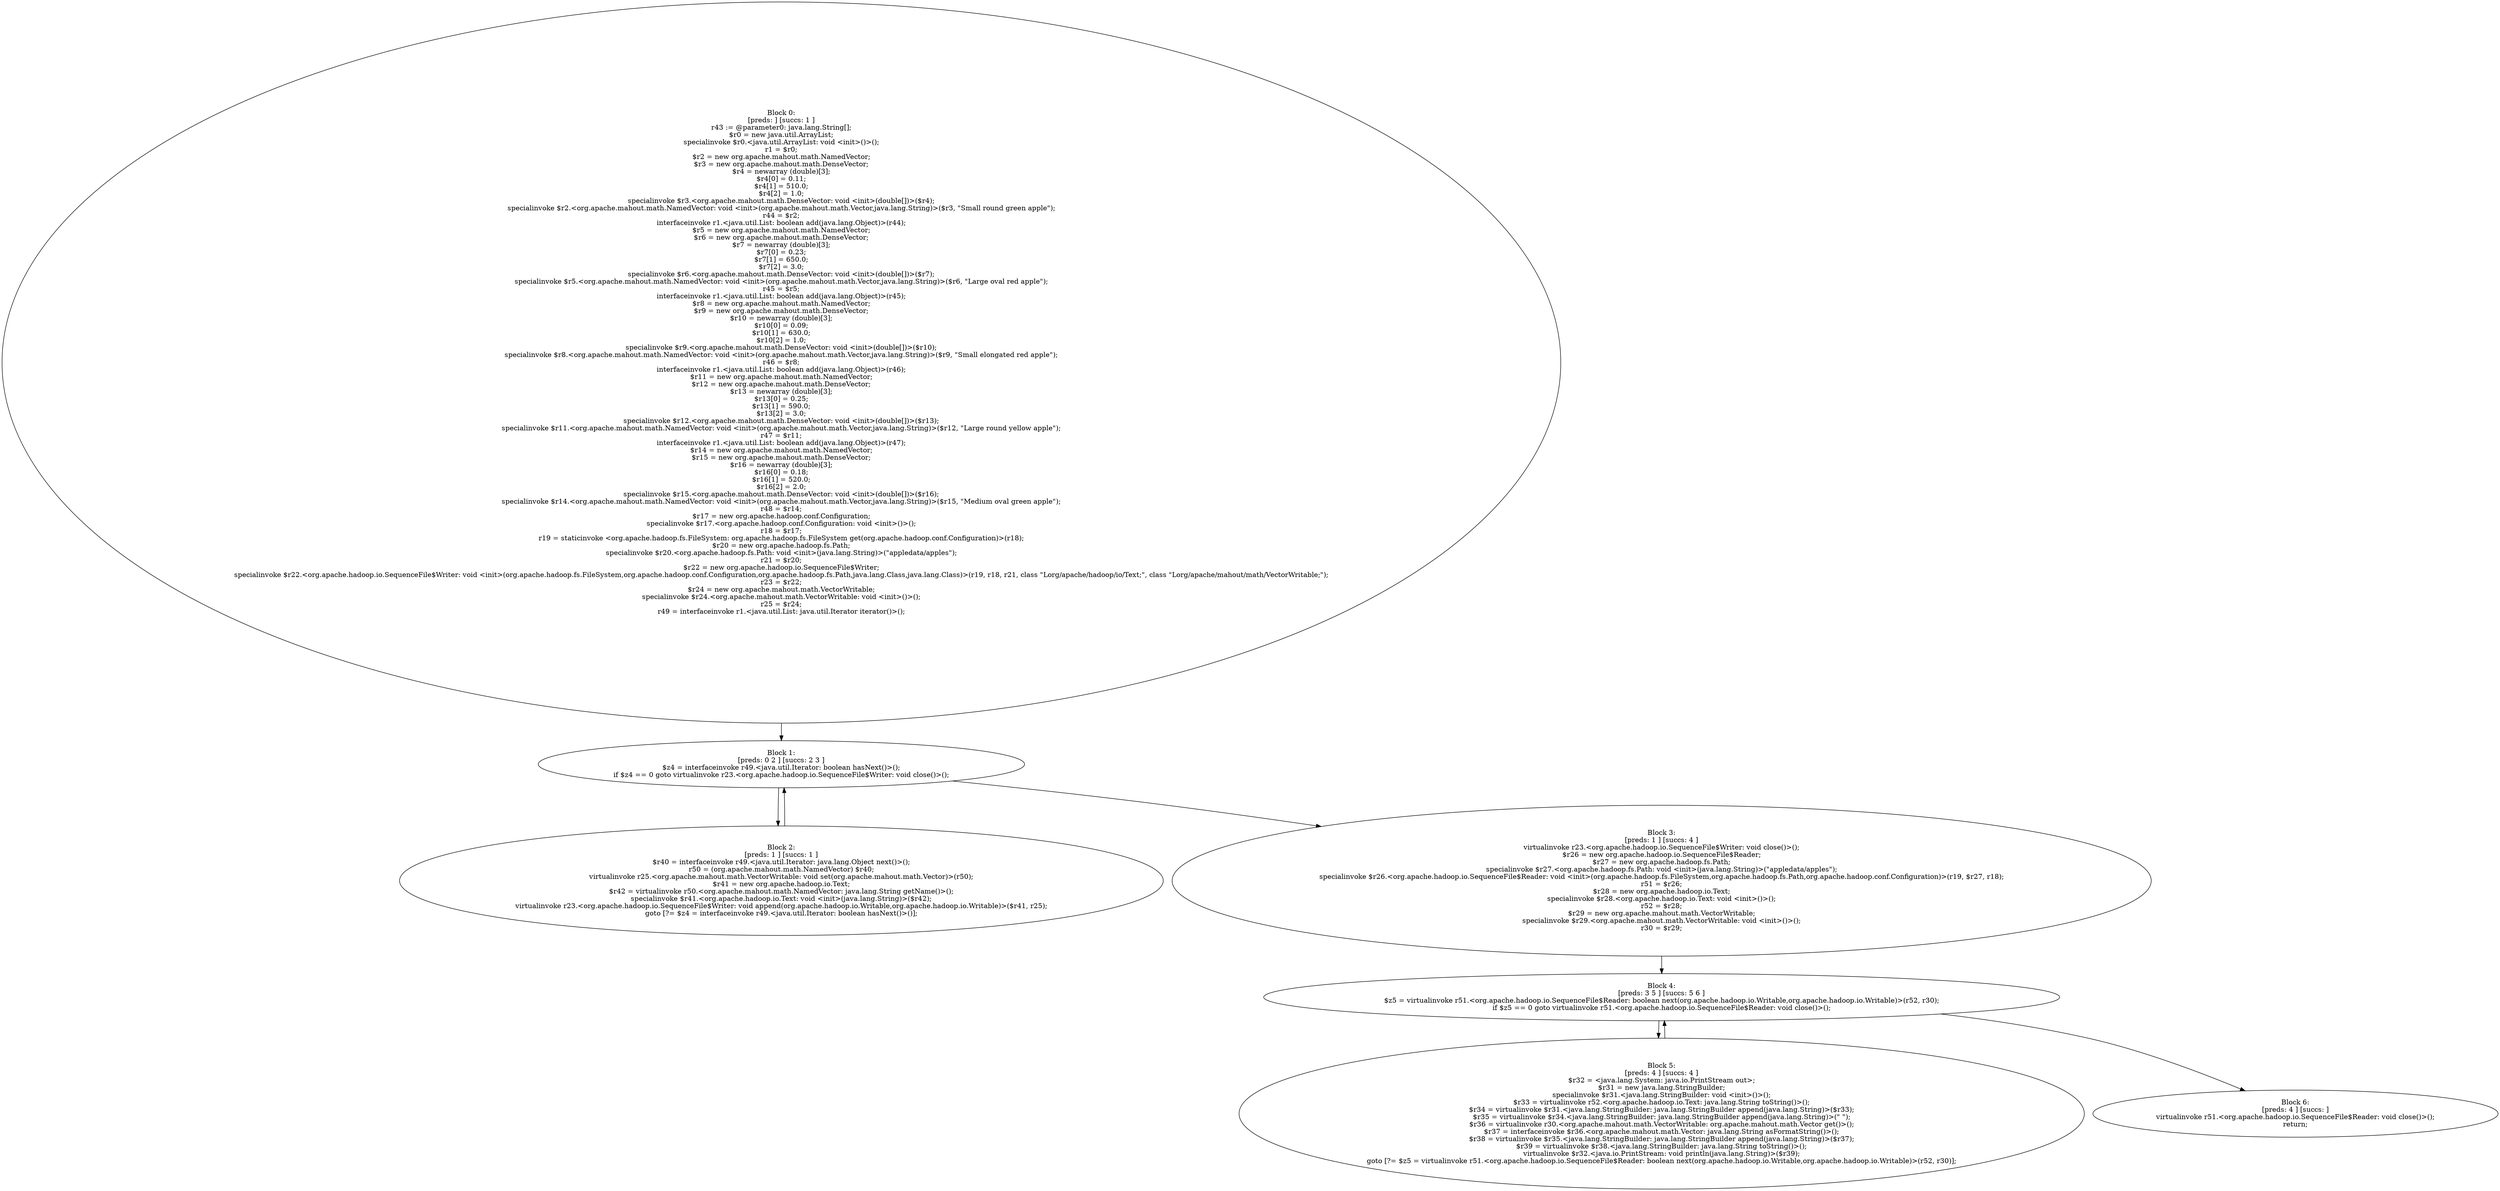 digraph "unitGraph" {
    "Block 0:
[preds: ] [succs: 1 ]
r43 := @parameter0: java.lang.String[];
$r0 = new java.util.ArrayList;
specialinvoke $r0.<java.util.ArrayList: void <init>()>();
r1 = $r0;
$r2 = new org.apache.mahout.math.NamedVector;
$r3 = new org.apache.mahout.math.DenseVector;
$r4 = newarray (double)[3];
$r4[0] = 0.11;
$r4[1] = 510.0;
$r4[2] = 1.0;
specialinvoke $r3.<org.apache.mahout.math.DenseVector: void <init>(double[])>($r4);
specialinvoke $r2.<org.apache.mahout.math.NamedVector: void <init>(org.apache.mahout.math.Vector,java.lang.String)>($r3, \"Small round green apple\");
r44 = $r2;
interfaceinvoke r1.<java.util.List: boolean add(java.lang.Object)>(r44);
$r5 = new org.apache.mahout.math.NamedVector;
$r6 = new org.apache.mahout.math.DenseVector;
$r7 = newarray (double)[3];
$r7[0] = 0.23;
$r7[1] = 650.0;
$r7[2] = 3.0;
specialinvoke $r6.<org.apache.mahout.math.DenseVector: void <init>(double[])>($r7);
specialinvoke $r5.<org.apache.mahout.math.NamedVector: void <init>(org.apache.mahout.math.Vector,java.lang.String)>($r6, \"Large oval red apple\");
r45 = $r5;
interfaceinvoke r1.<java.util.List: boolean add(java.lang.Object)>(r45);
$r8 = new org.apache.mahout.math.NamedVector;
$r9 = new org.apache.mahout.math.DenseVector;
$r10 = newarray (double)[3];
$r10[0] = 0.09;
$r10[1] = 630.0;
$r10[2] = 1.0;
specialinvoke $r9.<org.apache.mahout.math.DenseVector: void <init>(double[])>($r10);
specialinvoke $r8.<org.apache.mahout.math.NamedVector: void <init>(org.apache.mahout.math.Vector,java.lang.String)>($r9, \"Small elongated red apple\");
r46 = $r8;
interfaceinvoke r1.<java.util.List: boolean add(java.lang.Object)>(r46);
$r11 = new org.apache.mahout.math.NamedVector;
$r12 = new org.apache.mahout.math.DenseVector;
$r13 = newarray (double)[3];
$r13[0] = 0.25;
$r13[1] = 590.0;
$r13[2] = 3.0;
specialinvoke $r12.<org.apache.mahout.math.DenseVector: void <init>(double[])>($r13);
specialinvoke $r11.<org.apache.mahout.math.NamedVector: void <init>(org.apache.mahout.math.Vector,java.lang.String)>($r12, \"Large round yellow apple\");
r47 = $r11;
interfaceinvoke r1.<java.util.List: boolean add(java.lang.Object)>(r47);
$r14 = new org.apache.mahout.math.NamedVector;
$r15 = new org.apache.mahout.math.DenseVector;
$r16 = newarray (double)[3];
$r16[0] = 0.18;
$r16[1] = 520.0;
$r16[2] = 2.0;
specialinvoke $r15.<org.apache.mahout.math.DenseVector: void <init>(double[])>($r16);
specialinvoke $r14.<org.apache.mahout.math.NamedVector: void <init>(org.apache.mahout.math.Vector,java.lang.String)>($r15, \"Medium oval green apple\");
r48 = $r14;
$r17 = new org.apache.hadoop.conf.Configuration;
specialinvoke $r17.<org.apache.hadoop.conf.Configuration: void <init>()>();
r18 = $r17;
r19 = staticinvoke <org.apache.hadoop.fs.FileSystem: org.apache.hadoop.fs.FileSystem get(org.apache.hadoop.conf.Configuration)>(r18);
$r20 = new org.apache.hadoop.fs.Path;
specialinvoke $r20.<org.apache.hadoop.fs.Path: void <init>(java.lang.String)>(\"appledata/apples\");
r21 = $r20;
$r22 = new org.apache.hadoop.io.SequenceFile$Writer;
specialinvoke $r22.<org.apache.hadoop.io.SequenceFile$Writer: void <init>(org.apache.hadoop.fs.FileSystem,org.apache.hadoop.conf.Configuration,org.apache.hadoop.fs.Path,java.lang.Class,java.lang.Class)>(r19, r18, r21, class \"Lorg/apache/hadoop/io/Text;\", class \"Lorg/apache/mahout/math/VectorWritable;\");
r23 = $r22;
$r24 = new org.apache.mahout.math.VectorWritable;
specialinvoke $r24.<org.apache.mahout.math.VectorWritable: void <init>()>();
r25 = $r24;
r49 = interfaceinvoke r1.<java.util.List: java.util.Iterator iterator()>();
"
    "Block 1:
[preds: 0 2 ] [succs: 2 3 ]
$z4 = interfaceinvoke r49.<java.util.Iterator: boolean hasNext()>();
if $z4 == 0 goto virtualinvoke r23.<org.apache.hadoop.io.SequenceFile$Writer: void close()>();
"
    "Block 2:
[preds: 1 ] [succs: 1 ]
$r40 = interfaceinvoke r49.<java.util.Iterator: java.lang.Object next()>();
r50 = (org.apache.mahout.math.NamedVector) $r40;
virtualinvoke r25.<org.apache.mahout.math.VectorWritable: void set(org.apache.mahout.math.Vector)>(r50);
$r41 = new org.apache.hadoop.io.Text;
$r42 = virtualinvoke r50.<org.apache.mahout.math.NamedVector: java.lang.String getName()>();
specialinvoke $r41.<org.apache.hadoop.io.Text: void <init>(java.lang.String)>($r42);
virtualinvoke r23.<org.apache.hadoop.io.SequenceFile$Writer: void append(org.apache.hadoop.io.Writable,org.apache.hadoop.io.Writable)>($r41, r25);
goto [?= $z4 = interfaceinvoke r49.<java.util.Iterator: boolean hasNext()>()];
"
    "Block 3:
[preds: 1 ] [succs: 4 ]
virtualinvoke r23.<org.apache.hadoop.io.SequenceFile$Writer: void close()>();
$r26 = new org.apache.hadoop.io.SequenceFile$Reader;
$r27 = new org.apache.hadoop.fs.Path;
specialinvoke $r27.<org.apache.hadoop.fs.Path: void <init>(java.lang.String)>(\"appledata/apples\");
specialinvoke $r26.<org.apache.hadoop.io.SequenceFile$Reader: void <init>(org.apache.hadoop.fs.FileSystem,org.apache.hadoop.fs.Path,org.apache.hadoop.conf.Configuration)>(r19, $r27, r18);
r51 = $r26;
$r28 = new org.apache.hadoop.io.Text;
specialinvoke $r28.<org.apache.hadoop.io.Text: void <init>()>();
r52 = $r28;
$r29 = new org.apache.mahout.math.VectorWritable;
specialinvoke $r29.<org.apache.mahout.math.VectorWritable: void <init>()>();
r30 = $r29;
"
    "Block 4:
[preds: 3 5 ] [succs: 5 6 ]
$z5 = virtualinvoke r51.<org.apache.hadoop.io.SequenceFile$Reader: boolean next(org.apache.hadoop.io.Writable,org.apache.hadoop.io.Writable)>(r52, r30);
if $z5 == 0 goto virtualinvoke r51.<org.apache.hadoop.io.SequenceFile$Reader: void close()>();
"
    "Block 5:
[preds: 4 ] [succs: 4 ]
$r32 = <java.lang.System: java.io.PrintStream out>;
$r31 = new java.lang.StringBuilder;
specialinvoke $r31.<java.lang.StringBuilder: void <init>()>();
$r33 = virtualinvoke r52.<org.apache.hadoop.io.Text: java.lang.String toString()>();
$r34 = virtualinvoke $r31.<java.lang.StringBuilder: java.lang.StringBuilder append(java.lang.String)>($r33);
$r35 = virtualinvoke $r34.<java.lang.StringBuilder: java.lang.StringBuilder append(java.lang.String)>(\" \");
$r36 = virtualinvoke r30.<org.apache.mahout.math.VectorWritable: org.apache.mahout.math.Vector get()>();
$r37 = interfaceinvoke $r36.<org.apache.mahout.math.Vector: java.lang.String asFormatString()>();
$r38 = virtualinvoke $r35.<java.lang.StringBuilder: java.lang.StringBuilder append(java.lang.String)>($r37);
$r39 = virtualinvoke $r38.<java.lang.StringBuilder: java.lang.String toString()>();
virtualinvoke $r32.<java.io.PrintStream: void println(java.lang.String)>($r39);
goto [?= $z5 = virtualinvoke r51.<org.apache.hadoop.io.SequenceFile$Reader: boolean next(org.apache.hadoop.io.Writable,org.apache.hadoop.io.Writable)>(r52, r30)];
"
    "Block 6:
[preds: 4 ] [succs: ]
virtualinvoke r51.<org.apache.hadoop.io.SequenceFile$Reader: void close()>();
return;
"
    "Block 0:
[preds: ] [succs: 1 ]
r43 := @parameter0: java.lang.String[];
$r0 = new java.util.ArrayList;
specialinvoke $r0.<java.util.ArrayList: void <init>()>();
r1 = $r0;
$r2 = new org.apache.mahout.math.NamedVector;
$r3 = new org.apache.mahout.math.DenseVector;
$r4 = newarray (double)[3];
$r4[0] = 0.11;
$r4[1] = 510.0;
$r4[2] = 1.0;
specialinvoke $r3.<org.apache.mahout.math.DenseVector: void <init>(double[])>($r4);
specialinvoke $r2.<org.apache.mahout.math.NamedVector: void <init>(org.apache.mahout.math.Vector,java.lang.String)>($r3, \"Small round green apple\");
r44 = $r2;
interfaceinvoke r1.<java.util.List: boolean add(java.lang.Object)>(r44);
$r5 = new org.apache.mahout.math.NamedVector;
$r6 = new org.apache.mahout.math.DenseVector;
$r7 = newarray (double)[3];
$r7[0] = 0.23;
$r7[1] = 650.0;
$r7[2] = 3.0;
specialinvoke $r6.<org.apache.mahout.math.DenseVector: void <init>(double[])>($r7);
specialinvoke $r5.<org.apache.mahout.math.NamedVector: void <init>(org.apache.mahout.math.Vector,java.lang.String)>($r6, \"Large oval red apple\");
r45 = $r5;
interfaceinvoke r1.<java.util.List: boolean add(java.lang.Object)>(r45);
$r8 = new org.apache.mahout.math.NamedVector;
$r9 = new org.apache.mahout.math.DenseVector;
$r10 = newarray (double)[3];
$r10[0] = 0.09;
$r10[1] = 630.0;
$r10[2] = 1.0;
specialinvoke $r9.<org.apache.mahout.math.DenseVector: void <init>(double[])>($r10);
specialinvoke $r8.<org.apache.mahout.math.NamedVector: void <init>(org.apache.mahout.math.Vector,java.lang.String)>($r9, \"Small elongated red apple\");
r46 = $r8;
interfaceinvoke r1.<java.util.List: boolean add(java.lang.Object)>(r46);
$r11 = new org.apache.mahout.math.NamedVector;
$r12 = new org.apache.mahout.math.DenseVector;
$r13 = newarray (double)[3];
$r13[0] = 0.25;
$r13[1] = 590.0;
$r13[2] = 3.0;
specialinvoke $r12.<org.apache.mahout.math.DenseVector: void <init>(double[])>($r13);
specialinvoke $r11.<org.apache.mahout.math.NamedVector: void <init>(org.apache.mahout.math.Vector,java.lang.String)>($r12, \"Large round yellow apple\");
r47 = $r11;
interfaceinvoke r1.<java.util.List: boolean add(java.lang.Object)>(r47);
$r14 = new org.apache.mahout.math.NamedVector;
$r15 = new org.apache.mahout.math.DenseVector;
$r16 = newarray (double)[3];
$r16[0] = 0.18;
$r16[1] = 520.0;
$r16[2] = 2.0;
specialinvoke $r15.<org.apache.mahout.math.DenseVector: void <init>(double[])>($r16);
specialinvoke $r14.<org.apache.mahout.math.NamedVector: void <init>(org.apache.mahout.math.Vector,java.lang.String)>($r15, \"Medium oval green apple\");
r48 = $r14;
$r17 = new org.apache.hadoop.conf.Configuration;
specialinvoke $r17.<org.apache.hadoop.conf.Configuration: void <init>()>();
r18 = $r17;
r19 = staticinvoke <org.apache.hadoop.fs.FileSystem: org.apache.hadoop.fs.FileSystem get(org.apache.hadoop.conf.Configuration)>(r18);
$r20 = new org.apache.hadoop.fs.Path;
specialinvoke $r20.<org.apache.hadoop.fs.Path: void <init>(java.lang.String)>(\"appledata/apples\");
r21 = $r20;
$r22 = new org.apache.hadoop.io.SequenceFile$Writer;
specialinvoke $r22.<org.apache.hadoop.io.SequenceFile$Writer: void <init>(org.apache.hadoop.fs.FileSystem,org.apache.hadoop.conf.Configuration,org.apache.hadoop.fs.Path,java.lang.Class,java.lang.Class)>(r19, r18, r21, class \"Lorg/apache/hadoop/io/Text;\", class \"Lorg/apache/mahout/math/VectorWritable;\");
r23 = $r22;
$r24 = new org.apache.mahout.math.VectorWritable;
specialinvoke $r24.<org.apache.mahout.math.VectorWritable: void <init>()>();
r25 = $r24;
r49 = interfaceinvoke r1.<java.util.List: java.util.Iterator iterator()>();
"->"Block 1:
[preds: 0 2 ] [succs: 2 3 ]
$z4 = interfaceinvoke r49.<java.util.Iterator: boolean hasNext()>();
if $z4 == 0 goto virtualinvoke r23.<org.apache.hadoop.io.SequenceFile$Writer: void close()>();
";
    "Block 1:
[preds: 0 2 ] [succs: 2 3 ]
$z4 = interfaceinvoke r49.<java.util.Iterator: boolean hasNext()>();
if $z4 == 0 goto virtualinvoke r23.<org.apache.hadoop.io.SequenceFile$Writer: void close()>();
"->"Block 2:
[preds: 1 ] [succs: 1 ]
$r40 = interfaceinvoke r49.<java.util.Iterator: java.lang.Object next()>();
r50 = (org.apache.mahout.math.NamedVector) $r40;
virtualinvoke r25.<org.apache.mahout.math.VectorWritable: void set(org.apache.mahout.math.Vector)>(r50);
$r41 = new org.apache.hadoop.io.Text;
$r42 = virtualinvoke r50.<org.apache.mahout.math.NamedVector: java.lang.String getName()>();
specialinvoke $r41.<org.apache.hadoop.io.Text: void <init>(java.lang.String)>($r42);
virtualinvoke r23.<org.apache.hadoop.io.SequenceFile$Writer: void append(org.apache.hadoop.io.Writable,org.apache.hadoop.io.Writable)>($r41, r25);
goto [?= $z4 = interfaceinvoke r49.<java.util.Iterator: boolean hasNext()>()];
";
    "Block 1:
[preds: 0 2 ] [succs: 2 3 ]
$z4 = interfaceinvoke r49.<java.util.Iterator: boolean hasNext()>();
if $z4 == 0 goto virtualinvoke r23.<org.apache.hadoop.io.SequenceFile$Writer: void close()>();
"->"Block 3:
[preds: 1 ] [succs: 4 ]
virtualinvoke r23.<org.apache.hadoop.io.SequenceFile$Writer: void close()>();
$r26 = new org.apache.hadoop.io.SequenceFile$Reader;
$r27 = new org.apache.hadoop.fs.Path;
specialinvoke $r27.<org.apache.hadoop.fs.Path: void <init>(java.lang.String)>(\"appledata/apples\");
specialinvoke $r26.<org.apache.hadoop.io.SequenceFile$Reader: void <init>(org.apache.hadoop.fs.FileSystem,org.apache.hadoop.fs.Path,org.apache.hadoop.conf.Configuration)>(r19, $r27, r18);
r51 = $r26;
$r28 = new org.apache.hadoop.io.Text;
specialinvoke $r28.<org.apache.hadoop.io.Text: void <init>()>();
r52 = $r28;
$r29 = new org.apache.mahout.math.VectorWritable;
specialinvoke $r29.<org.apache.mahout.math.VectorWritable: void <init>()>();
r30 = $r29;
";
    "Block 2:
[preds: 1 ] [succs: 1 ]
$r40 = interfaceinvoke r49.<java.util.Iterator: java.lang.Object next()>();
r50 = (org.apache.mahout.math.NamedVector) $r40;
virtualinvoke r25.<org.apache.mahout.math.VectorWritable: void set(org.apache.mahout.math.Vector)>(r50);
$r41 = new org.apache.hadoop.io.Text;
$r42 = virtualinvoke r50.<org.apache.mahout.math.NamedVector: java.lang.String getName()>();
specialinvoke $r41.<org.apache.hadoop.io.Text: void <init>(java.lang.String)>($r42);
virtualinvoke r23.<org.apache.hadoop.io.SequenceFile$Writer: void append(org.apache.hadoop.io.Writable,org.apache.hadoop.io.Writable)>($r41, r25);
goto [?= $z4 = interfaceinvoke r49.<java.util.Iterator: boolean hasNext()>()];
"->"Block 1:
[preds: 0 2 ] [succs: 2 3 ]
$z4 = interfaceinvoke r49.<java.util.Iterator: boolean hasNext()>();
if $z4 == 0 goto virtualinvoke r23.<org.apache.hadoop.io.SequenceFile$Writer: void close()>();
";
    "Block 3:
[preds: 1 ] [succs: 4 ]
virtualinvoke r23.<org.apache.hadoop.io.SequenceFile$Writer: void close()>();
$r26 = new org.apache.hadoop.io.SequenceFile$Reader;
$r27 = new org.apache.hadoop.fs.Path;
specialinvoke $r27.<org.apache.hadoop.fs.Path: void <init>(java.lang.String)>(\"appledata/apples\");
specialinvoke $r26.<org.apache.hadoop.io.SequenceFile$Reader: void <init>(org.apache.hadoop.fs.FileSystem,org.apache.hadoop.fs.Path,org.apache.hadoop.conf.Configuration)>(r19, $r27, r18);
r51 = $r26;
$r28 = new org.apache.hadoop.io.Text;
specialinvoke $r28.<org.apache.hadoop.io.Text: void <init>()>();
r52 = $r28;
$r29 = new org.apache.mahout.math.VectorWritable;
specialinvoke $r29.<org.apache.mahout.math.VectorWritable: void <init>()>();
r30 = $r29;
"->"Block 4:
[preds: 3 5 ] [succs: 5 6 ]
$z5 = virtualinvoke r51.<org.apache.hadoop.io.SequenceFile$Reader: boolean next(org.apache.hadoop.io.Writable,org.apache.hadoop.io.Writable)>(r52, r30);
if $z5 == 0 goto virtualinvoke r51.<org.apache.hadoop.io.SequenceFile$Reader: void close()>();
";
    "Block 4:
[preds: 3 5 ] [succs: 5 6 ]
$z5 = virtualinvoke r51.<org.apache.hadoop.io.SequenceFile$Reader: boolean next(org.apache.hadoop.io.Writable,org.apache.hadoop.io.Writable)>(r52, r30);
if $z5 == 0 goto virtualinvoke r51.<org.apache.hadoop.io.SequenceFile$Reader: void close()>();
"->"Block 5:
[preds: 4 ] [succs: 4 ]
$r32 = <java.lang.System: java.io.PrintStream out>;
$r31 = new java.lang.StringBuilder;
specialinvoke $r31.<java.lang.StringBuilder: void <init>()>();
$r33 = virtualinvoke r52.<org.apache.hadoop.io.Text: java.lang.String toString()>();
$r34 = virtualinvoke $r31.<java.lang.StringBuilder: java.lang.StringBuilder append(java.lang.String)>($r33);
$r35 = virtualinvoke $r34.<java.lang.StringBuilder: java.lang.StringBuilder append(java.lang.String)>(\" \");
$r36 = virtualinvoke r30.<org.apache.mahout.math.VectorWritable: org.apache.mahout.math.Vector get()>();
$r37 = interfaceinvoke $r36.<org.apache.mahout.math.Vector: java.lang.String asFormatString()>();
$r38 = virtualinvoke $r35.<java.lang.StringBuilder: java.lang.StringBuilder append(java.lang.String)>($r37);
$r39 = virtualinvoke $r38.<java.lang.StringBuilder: java.lang.String toString()>();
virtualinvoke $r32.<java.io.PrintStream: void println(java.lang.String)>($r39);
goto [?= $z5 = virtualinvoke r51.<org.apache.hadoop.io.SequenceFile$Reader: boolean next(org.apache.hadoop.io.Writable,org.apache.hadoop.io.Writable)>(r52, r30)];
";
    "Block 4:
[preds: 3 5 ] [succs: 5 6 ]
$z5 = virtualinvoke r51.<org.apache.hadoop.io.SequenceFile$Reader: boolean next(org.apache.hadoop.io.Writable,org.apache.hadoop.io.Writable)>(r52, r30);
if $z5 == 0 goto virtualinvoke r51.<org.apache.hadoop.io.SequenceFile$Reader: void close()>();
"->"Block 6:
[preds: 4 ] [succs: ]
virtualinvoke r51.<org.apache.hadoop.io.SequenceFile$Reader: void close()>();
return;
";
    "Block 5:
[preds: 4 ] [succs: 4 ]
$r32 = <java.lang.System: java.io.PrintStream out>;
$r31 = new java.lang.StringBuilder;
specialinvoke $r31.<java.lang.StringBuilder: void <init>()>();
$r33 = virtualinvoke r52.<org.apache.hadoop.io.Text: java.lang.String toString()>();
$r34 = virtualinvoke $r31.<java.lang.StringBuilder: java.lang.StringBuilder append(java.lang.String)>($r33);
$r35 = virtualinvoke $r34.<java.lang.StringBuilder: java.lang.StringBuilder append(java.lang.String)>(\" \");
$r36 = virtualinvoke r30.<org.apache.mahout.math.VectorWritable: org.apache.mahout.math.Vector get()>();
$r37 = interfaceinvoke $r36.<org.apache.mahout.math.Vector: java.lang.String asFormatString()>();
$r38 = virtualinvoke $r35.<java.lang.StringBuilder: java.lang.StringBuilder append(java.lang.String)>($r37);
$r39 = virtualinvoke $r38.<java.lang.StringBuilder: java.lang.String toString()>();
virtualinvoke $r32.<java.io.PrintStream: void println(java.lang.String)>($r39);
goto [?= $z5 = virtualinvoke r51.<org.apache.hadoop.io.SequenceFile$Reader: boolean next(org.apache.hadoop.io.Writable,org.apache.hadoop.io.Writable)>(r52, r30)];
"->"Block 4:
[preds: 3 5 ] [succs: 5 6 ]
$z5 = virtualinvoke r51.<org.apache.hadoop.io.SequenceFile$Reader: boolean next(org.apache.hadoop.io.Writable,org.apache.hadoop.io.Writable)>(r52, r30);
if $z5 == 0 goto virtualinvoke r51.<org.apache.hadoop.io.SequenceFile$Reader: void close()>();
";
}
